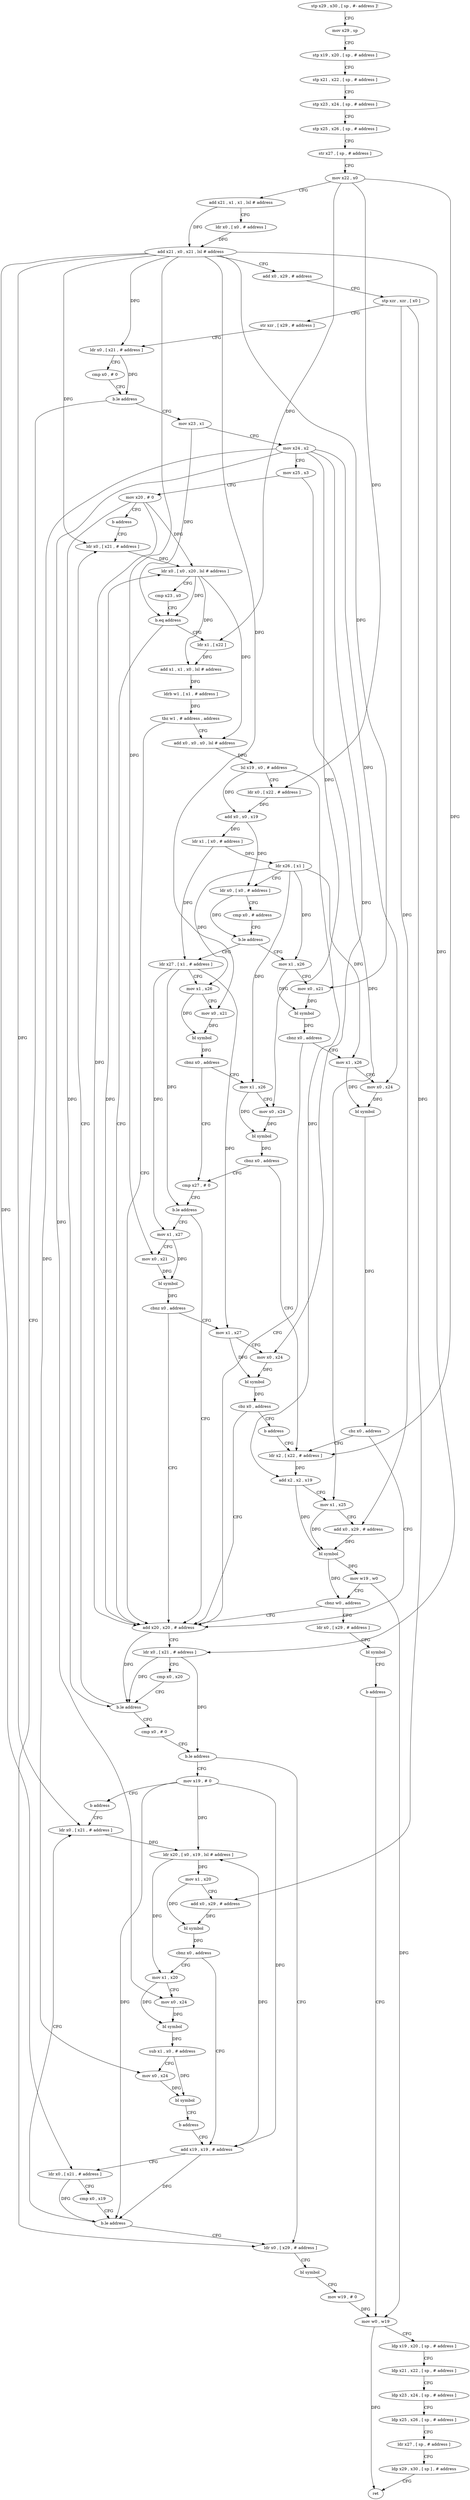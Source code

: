 digraph "func" {
"4331348" [label = "stp x29 , x30 , [ sp , #- address ]!" ]
"4331352" [label = "mov x29 , sp" ]
"4331356" [label = "stp x19 , x20 , [ sp , # address ]" ]
"4331360" [label = "stp x21 , x22 , [ sp , # address ]" ]
"4331364" [label = "stp x23 , x24 , [ sp , # address ]" ]
"4331368" [label = "stp x25 , x26 , [ sp , # address ]" ]
"4331372" [label = "str x27 , [ sp , # address ]" ]
"4331376" [label = "mov x22 , x0" ]
"4331380" [label = "add x21 , x1 , x1 , lsl # address" ]
"4331384" [label = "ldr x0 , [ x0 , # address ]" ]
"4331388" [label = "add x21 , x0 , x21 , lsl # address" ]
"4331392" [label = "add x0 , x29 , # address" ]
"4331396" [label = "stp xzr , xzr , [ x0 ]" ]
"4331400" [label = "str xzr , [ x29 , # address ]" ]
"4331404" [label = "ldr x0 , [ x21 , # address ]" ]
"4331408" [label = "cmp x0 , # 0" ]
"4331412" [label = "b.le address" ]
"4331532" [label = "ldr x0 , [ x29 , # address ]" ]
"4331416" [label = "mov x23 , x1" ]
"4331536" [label = "bl symbol" ]
"4331540" [label = "mov w19 , # 0" ]
"4331544" [label = "mov w0 , w19" ]
"4331420" [label = "mov x24 , x2" ]
"4331424" [label = "mov x25 , x3" ]
"4331428" [label = "mov x20 , # 0" ]
"4331432" [label = "b address" ]
"4331652" [label = "ldr x0 , [ x21 , # address ]" ]
"4331656" [label = "ldr x0 , [ x0 , x20 , lsl # address ]" ]
"4331660" [label = "cmp x23 , x0" ]
"4331664" [label = "b.eq address" ]
"4331636" [label = "add x20 , x20 , # address" ]
"4331668" [label = "ldr x1 , [ x22 ]" ]
"4331640" [label = "ldr x0 , [ x21 , # address ]" ]
"4331644" [label = "cmp x0 , x20" ]
"4331648" [label = "b.le address" ]
"4331448" [label = "cmp x0 , # 0" ]
"4331672" [label = "add x1 , x1 , x0 , lsl # address" ]
"4331676" [label = "ldrb w1 , [ x1 , # address ]" ]
"4331680" [label = "tbz w1 , # address , address" ]
"4331684" [label = "add x0 , x0 , x0 , lsl # address" ]
"4331452" [label = "b.le address" ]
"4331456" [label = "mov x19 , # 0" ]
"4331688" [label = "lsl x19 , x0 , # address" ]
"4331692" [label = "ldr x0 , [ x22 , # address ]" ]
"4331696" [label = "add x0 , x0 , x19" ]
"4331700" [label = "ldr x1 , [ x0 , # address ]" ]
"4331704" [label = "ldr x26 , [ x1 ]" ]
"4331708" [label = "ldr x0 , [ x0 , # address ]" ]
"4331712" [label = "cmp x0 , # address" ]
"4331716" [label = "b.le address" ]
"4331576" [label = "mov x1 , x26" ]
"4331720" [label = "ldr x27 , [ x1 , # address ]" ]
"4331460" [label = "b address" ]
"4331480" [label = "ldr x0 , [ x21 , # address ]" ]
"4331580" [label = "mov x0 , x21" ]
"4331584" [label = "bl symbol" ]
"4331588" [label = "cbnz x0 , address" ]
"4331592" [label = "mov x1 , x26" ]
"4331724" [label = "mov x1 , x26" ]
"4331728" [label = "mov x0 , x21" ]
"4331732" [label = "bl symbol" ]
"4331736" [label = "cbnz x0 , address" ]
"4331756" [label = "cmp x27 , # 0" ]
"4331740" [label = "mov x1 , x26" ]
"4331484" [label = "ldr x20 , [ x0 , x19 , lsl # address ]" ]
"4331488" [label = "mov x1 , x20" ]
"4331492" [label = "add x0 , x29 , # address" ]
"4331496" [label = "bl symbol" ]
"4331500" [label = "cbnz x0 , address" ]
"4331464" [label = "add x19 , x19 , # address" ]
"4331504" [label = "mov x1 , x20" ]
"4331596" [label = "mov x0 , x24" ]
"4331600" [label = "bl symbol" ]
"4331604" [label = "cbz x0 , address" ]
"4331608" [label = "ldr x2 , [ x22 , # address ]" ]
"4331760" [label = "b.le address" ]
"4331764" [label = "mov x1 , x27" ]
"4331744" [label = "mov x0 , x24" ]
"4331748" [label = "bl symbol" ]
"4331752" [label = "cbnz x0 , address" ]
"4331468" [label = "ldr x0 , [ x21 , # address ]" ]
"4331472" [label = "cmp x0 , x19" ]
"4331476" [label = "b.le address" ]
"4331508" [label = "mov x0 , x24" ]
"4331512" [label = "bl symbol" ]
"4331516" [label = "sub x1 , x0 , # address" ]
"4331520" [label = "mov x0 , x24" ]
"4331524" [label = "bl symbol" ]
"4331528" [label = "b address" ]
"4331612" [label = "add x2 , x2 , x19" ]
"4331616" [label = "mov x1 , x25" ]
"4331620" [label = "add x0 , x29 , # address" ]
"4331624" [label = "bl symbol" ]
"4331628" [label = "mov w19 , w0" ]
"4331632" [label = "cbnz w0 , address" ]
"4331436" [label = "ldr x0 , [ x29 , # address ]" ]
"4331768" [label = "mov x0 , x21" ]
"4331772" [label = "bl symbol" ]
"4331776" [label = "cbnz x0 , address" ]
"4331780" [label = "mov x1 , x27" ]
"4331440" [label = "bl symbol" ]
"4331444" [label = "b address" ]
"4331784" [label = "mov x0 , x24" ]
"4331788" [label = "bl symbol" ]
"4331792" [label = "cbz x0 , address" ]
"4331796" [label = "b address" ]
"4331548" [label = "ldp x19 , x20 , [ sp , # address ]" ]
"4331552" [label = "ldp x21 , x22 , [ sp , # address ]" ]
"4331556" [label = "ldp x23 , x24 , [ sp , # address ]" ]
"4331560" [label = "ldp x25 , x26 , [ sp , # address ]" ]
"4331564" [label = "ldr x27 , [ sp , # address ]" ]
"4331568" [label = "ldp x29 , x30 , [ sp ] , # address" ]
"4331572" [label = "ret" ]
"4331348" -> "4331352" [ label = "CFG" ]
"4331352" -> "4331356" [ label = "CFG" ]
"4331356" -> "4331360" [ label = "CFG" ]
"4331360" -> "4331364" [ label = "CFG" ]
"4331364" -> "4331368" [ label = "CFG" ]
"4331368" -> "4331372" [ label = "CFG" ]
"4331372" -> "4331376" [ label = "CFG" ]
"4331376" -> "4331380" [ label = "CFG" ]
"4331376" -> "4331668" [ label = "DFG" ]
"4331376" -> "4331692" [ label = "DFG" ]
"4331376" -> "4331608" [ label = "DFG" ]
"4331380" -> "4331384" [ label = "CFG" ]
"4331380" -> "4331388" [ label = "DFG" ]
"4331384" -> "4331388" [ label = "DFG" ]
"4331388" -> "4331392" [ label = "CFG" ]
"4331388" -> "4331404" [ label = "DFG" ]
"4331388" -> "4331652" [ label = "DFG" ]
"4331388" -> "4331640" [ label = "DFG" ]
"4331388" -> "4331580" [ label = "DFG" ]
"4331388" -> "4331728" [ label = "DFG" ]
"4331388" -> "4331480" [ label = "DFG" ]
"4331388" -> "4331468" [ label = "DFG" ]
"4331388" -> "4331768" [ label = "DFG" ]
"4331392" -> "4331396" [ label = "CFG" ]
"4331396" -> "4331400" [ label = "CFG" ]
"4331396" -> "4331492" [ label = "DFG" ]
"4331396" -> "4331620" [ label = "DFG" ]
"4331400" -> "4331404" [ label = "CFG" ]
"4331404" -> "4331408" [ label = "CFG" ]
"4331404" -> "4331412" [ label = "DFG" ]
"4331408" -> "4331412" [ label = "CFG" ]
"4331412" -> "4331532" [ label = "CFG" ]
"4331412" -> "4331416" [ label = "CFG" ]
"4331532" -> "4331536" [ label = "CFG" ]
"4331416" -> "4331420" [ label = "CFG" ]
"4331416" -> "4331664" [ label = "DFG" ]
"4331536" -> "4331540" [ label = "CFG" ]
"4331540" -> "4331544" [ label = "DFG" ]
"4331544" -> "4331548" [ label = "CFG" ]
"4331544" -> "4331572" [ label = "DFG" ]
"4331420" -> "4331424" [ label = "CFG" ]
"4331420" -> "4331596" [ label = "DFG" ]
"4331420" -> "4331744" [ label = "DFG" ]
"4331420" -> "4331508" [ label = "DFG" ]
"4331420" -> "4331520" [ label = "DFG" ]
"4331420" -> "4331784" [ label = "DFG" ]
"4331424" -> "4331428" [ label = "CFG" ]
"4331424" -> "4331616" [ label = "DFG" ]
"4331428" -> "4331432" [ label = "CFG" ]
"4331428" -> "4331656" [ label = "DFG" ]
"4331428" -> "4331636" [ label = "DFG" ]
"4331428" -> "4331648" [ label = "DFG" ]
"4331432" -> "4331652" [ label = "CFG" ]
"4331652" -> "4331656" [ label = "DFG" ]
"4331656" -> "4331660" [ label = "CFG" ]
"4331656" -> "4331664" [ label = "DFG" ]
"4331656" -> "4331672" [ label = "DFG" ]
"4331656" -> "4331684" [ label = "DFG" ]
"4331660" -> "4331664" [ label = "CFG" ]
"4331664" -> "4331636" [ label = "CFG" ]
"4331664" -> "4331668" [ label = "CFG" ]
"4331636" -> "4331640" [ label = "CFG" ]
"4331636" -> "4331656" [ label = "DFG" ]
"4331636" -> "4331648" [ label = "DFG" ]
"4331668" -> "4331672" [ label = "DFG" ]
"4331640" -> "4331644" [ label = "CFG" ]
"4331640" -> "4331648" [ label = "DFG" ]
"4331640" -> "4331452" [ label = "DFG" ]
"4331644" -> "4331648" [ label = "CFG" ]
"4331648" -> "4331448" [ label = "CFG" ]
"4331648" -> "4331652" [ label = "CFG" ]
"4331448" -> "4331452" [ label = "CFG" ]
"4331672" -> "4331676" [ label = "DFG" ]
"4331676" -> "4331680" [ label = "DFG" ]
"4331680" -> "4331636" [ label = "CFG" ]
"4331680" -> "4331684" [ label = "CFG" ]
"4331684" -> "4331688" [ label = "DFG" ]
"4331452" -> "4331532" [ label = "CFG" ]
"4331452" -> "4331456" [ label = "CFG" ]
"4331456" -> "4331460" [ label = "CFG" ]
"4331456" -> "4331484" [ label = "DFG" ]
"4331456" -> "4331464" [ label = "DFG" ]
"4331456" -> "4331476" [ label = "DFG" ]
"4331688" -> "4331692" [ label = "CFG" ]
"4331688" -> "4331696" [ label = "DFG" ]
"4331688" -> "4331612" [ label = "DFG" ]
"4331692" -> "4331696" [ label = "DFG" ]
"4331696" -> "4331700" [ label = "DFG" ]
"4331696" -> "4331708" [ label = "DFG" ]
"4331700" -> "4331704" [ label = "DFG" ]
"4331700" -> "4331720" [ label = "DFG" ]
"4331704" -> "4331708" [ label = "CFG" ]
"4331704" -> "4331576" [ label = "DFG" ]
"4331704" -> "4331724" [ label = "DFG" ]
"4331704" -> "4331592" [ label = "DFG" ]
"4331704" -> "4331740" [ label = "DFG" ]
"4331708" -> "4331712" [ label = "CFG" ]
"4331708" -> "4331716" [ label = "DFG" ]
"4331712" -> "4331716" [ label = "CFG" ]
"4331716" -> "4331576" [ label = "CFG" ]
"4331716" -> "4331720" [ label = "CFG" ]
"4331576" -> "4331580" [ label = "CFG" ]
"4331576" -> "4331584" [ label = "DFG" ]
"4331720" -> "4331724" [ label = "CFG" ]
"4331720" -> "4331760" [ label = "DFG" ]
"4331720" -> "4331764" [ label = "DFG" ]
"4331720" -> "4331780" [ label = "DFG" ]
"4331460" -> "4331480" [ label = "CFG" ]
"4331480" -> "4331484" [ label = "DFG" ]
"4331580" -> "4331584" [ label = "DFG" ]
"4331584" -> "4331588" [ label = "DFG" ]
"4331588" -> "4331636" [ label = "CFG" ]
"4331588" -> "4331592" [ label = "CFG" ]
"4331592" -> "4331596" [ label = "CFG" ]
"4331592" -> "4331600" [ label = "DFG" ]
"4331724" -> "4331728" [ label = "CFG" ]
"4331724" -> "4331732" [ label = "DFG" ]
"4331728" -> "4331732" [ label = "DFG" ]
"4331732" -> "4331736" [ label = "DFG" ]
"4331736" -> "4331756" [ label = "CFG" ]
"4331736" -> "4331740" [ label = "CFG" ]
"4331756" -> "4331760" [ label = "CFG" ]
"4331740" -> "4331744" [ label = "CFG" ]
"4331740" -> "4331748" [ label = "DFG" ]
"4331484" -> "4331488" [ label = "DFG" ]
"4331484" -> "4331504" [ label = "DFG" ]
"4331488" -> "4331492" [ label = "CFG" ]
"4331488" -> "4331496" [ label = "DFG" ]
"4331492" -> "4331496" [ label = "DFG" ]
"4331496" -> "4331500" [ label = "DFG" ]
"4331500" -> "4331464" [ label = "CFG" ]
"4331500" -> "4331504" [ label = "CFG" ]
"4331464" -> "4331468" [ label = "CFG" ]
"4331464" -> "4331484" [ label = "DFG" ]
"4331464" -> "4331476" [ label = "DFG" ]
"4331504" -> "4331508" [ label = "CFG" ]
"4331504" -> "4331512" [ label = "DFG" ]
"4331596" -> "4331600" [ label = "DFG" ]
"4331600" -> "4331604" [ label = "DFG" ]
"4331604" -> "4331636" [ label = "CFG" ]
"4331604" -> "4331608" [ label = "CFG" ]
"4331608" -> "4331612" [ label = "DFG" ]
"4331760" -> "4331636" [ label = "CFG" ]
"4331760" -> "4331764" [ label = "CFG" ]
"4331764" -> "4331768" [ label = "CFG" ]
"4331764" -> "4331772" [ label = "DFG" ]
"4331744" -> "4331748" [ label = "DFG" ]
"4331748" -> "4331752" [ label = "DFG" ]
"4331752" -> "4331608" [ label = "CFG" ]
"4331752" -> "4331756" [ label = "CFG" ]
"4331468" -> "4331472" [ label = "CFG" ]
"4331468" -> "4331476" [ label = "DFG" ]
"4331472" -> "4331476" [ label = "CFG" ]
"4331476" -> "4331532" [ label = "CFG" ]
"4331476" -> "4331480" [ label = "CFG" ]
"4331508" -> "4331512" [ label = "DFG" ]
"4331512" -> "4331516" [ label = "DFG" ]
"4331516" -> "4331520" [ label = "CFG" ]
"4331516" -> "4331524" [ label = "DFG" ]
"4331520" -> "4331524" [ label = "DFG" ]
"4331524" -> "4331528" [ label = "CFG" ]
"4331528" -> "4331464" [ label = "CFG" ]
"4331612" -> "4331616" [ label = "CFG" ]
"4331612" -> "4331624" [ label = "DFG" ]
"4331616" -> "4331620" [ label = "CFG" ]
"4331616" -> "4331624" [ label = "DFG" ]
"4331620" -> "4331624" [ label = "DFG" ]
"4331624" -> "4331628" [ label = "DFG" ]
"4331624" -> "4331632" [ label = "DFG" ]
"4331628" -> "4331632" [ label = "CFG" ]
"4331628" -> "4331544" [ label = "DFG" ]
"4331632" -> "4331436" [ label = "CFG" ]
"4331632" -> "4331636" [ label = "CFG" ]
"4331436" -> "4331440" [ label = "CFG" ]
"4331768" -> "4331772" [ label = "DFG" ]
"4331772" -> "4331776" [ label = "DFG" ]
"4331776" -> "4331636" [ label = "CFG" ]
"4331776" -> "4331780" [ label = "CFG" ]
"4331780" -> "4331784" [ label = "CFG" ]
"4331780" -> "4331788" [ label = "DFG" ]
"4331440" -> "4331444" [ label = "CFG" ]
"4331444" -> "4331544" [ label = "CFG" ]
"4331784" -> "4331788" [ label = "DFG" ]
"4331788" -> "4331792" [ label = "DFG" ]
"4331792" -> "4331636" [ label = "CFG" ]
"4331792" -> "4331796" [ label = "CFG" ]
"4331796" -> "4331608" [ label = "CFG" ]
"4331548" -> "4331552" [ label = "CFG" ]
"4331552" -> "4331556" [ label = "CFG" ]
"4331556" -> "4331560" [ label = "CFG" ]
"4331560" -> "4331564" [ label = "CFG" ]
"4331564" -> "4331568" [ label = "CFG" ]
"4331568" -> "4331572" [ label = "CFG" ]
}
